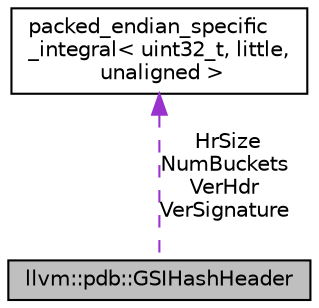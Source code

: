 digraph "llvm::pdb::GSIHashHeader"
{
 // LATEX_PDF_SIZE
  bgcolor="transparent";
  edge [fontname="Helvetica",fontsize="10",labelfontname="Helvetica",labelfontsize="10"];
  node [fontname="Helvetica",fontsize="10",shape="box"];
  Node1 [label="llvm::pdb::GSIHashHeader",height=0.2,width=0.4,color="black", fillcolor="grey75", style="filled", fontcolor="black",tooltip="Header of the hash tables found in the globals and publics sections."];
  Node2 -> Node1 [dir="back",color="darkorchid3",fontsize="10",style="dashed",label=" HrSize\nNumBuckets\nVerHdr\nVerSignature" ,fontname="Helvetica"];
  Node2 [label="packed_endian_specific\l_integral\< uint32_t, little,\l unaligned \>",height=0.2,width=0.4,color="black",tooltip=" "];
}
